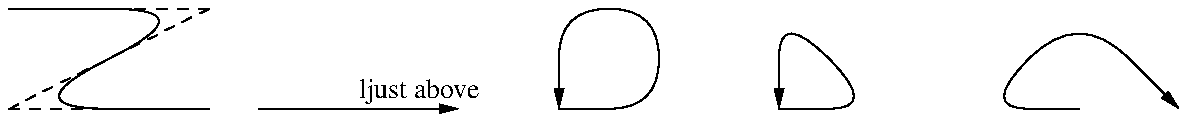 .PS
[
   line dashed                    \
      right 1 then down .5 left 1 then right 1
   spline from start of last line \
      right 1 then down .5 left 1 then right 1
   ]
  move right 0.25 from last [].se
  arrow right 1 "ljust above" ljust above
  move right 0.5
  spline right then up then left then down ->
  move right 1.1
  spline right then up left then down ->
  move right 1.5
  spline left then up right then down right ->
.PE
